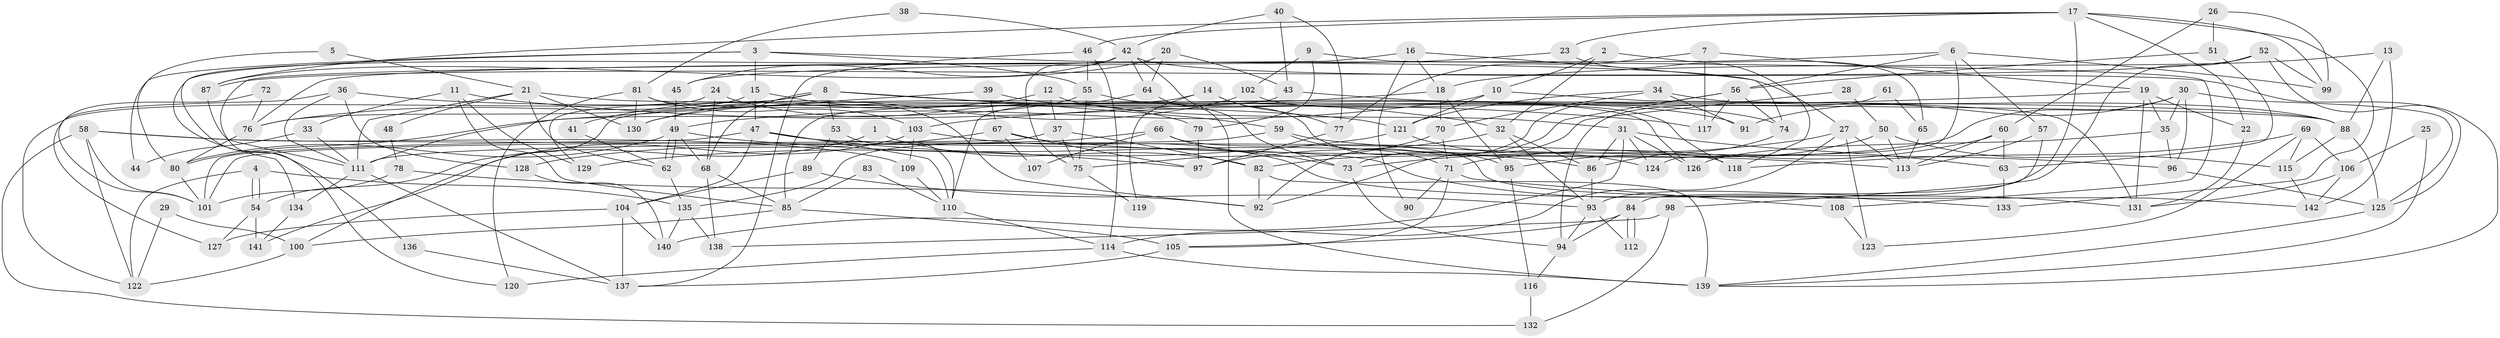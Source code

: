 // coarse degree distribution, {8: 0.09090909090909091, 9: 0.045454545454545456, 22: 0.022727272727272728, 3: 0.13636363636363635, 7: 0.09090909090909091, 11: 0.09090909090909091, 6: 0.1590909090909091, 10: 0.09090909090909091, 12: 0.022727272727272728, 16: 0.022727272727272728, 4: 0.045454545454545456, 2: 0.045454545454545456, 5: 0.11363636363636363, 1: 0.022727272727272728}
// Generated by graph-tools (version 1.1) at 2025/18/03/04/25 18:18:39]
// undirected, 142 vertices, 284 edges
graph export_dot {
graph [start="1"]
  node [color=gray90,style=filled];
  1;
  2;
  3;
  4;
  5;
  6;
  7;
  8;
  9;
  10;
  11;
  12;
  13;
  14;
  15;
  16;
  17;
  18;
  19;
  20;
  21;
  22;
  23;
  24;
  25;
  26;
  27;
  28;
  29;
  30;
  31;
  32;
  33;
  34;
  35;
  36;
  37;
  38;
  39;
  40;
  41;
  42;
  43;
  44;
  45;
  46;
  47;
  48;
  49;
  50;
  51;
  52;
  53;
  54;
  55;
  56;
  57;
  58;
  59;
  60;
  61;
  62;
  63;
  64;
  65;
  66;
  67;
  68;
  69;
  70;
  71;
  72;
  73;
  74;
  75;
  76;
  77;
  78;
  79;
  80;
  81;
  82;
  83;
  84;
  85;
  86;
  87;
  88;
  89;
  90;
  91;
  92;
  93;
  94;
  95;
  96;
  97;
  98;
  99;
  100;
  101;
  102;
  103;
  104;
  105;
  106;
  107;
  108;
  109;
  110;
  111;
  112;
  113;
  114;
  115;
  116;
  117;
  118;
  119;
  120;
  121;
  122;
  123;
  124;
  125;
  126;
  127;
  128;
  129;
  130;
  131;
  132;
  133;
  134;
  135;
  136;
  137;
  138;
  139;
  140;
  141;
  142;
  1 -- 54;
  1 -- 82;
  2 -- 32;
  2 -- 10;
  2 -- 65;
  3 -- 15;
  3 -- 27;
  3 -- 44;
  3 -- 55;
  3 -- 136;
  4 -- 54;
  4 -- 54;
  4 -- 135;
  4 -- 122;
  5 -- 80;
  5 -- 21;
  6 -- 56;
  6 -- 76;
  6 -- 57;
  6 -- 99;
  6 -- 124;
  7 -- 117;
  7 -- 19;
  7 -- 77;
  8 -- 32;
  8 -- 53;
  8 -- 59;
  8 -- 68;
  8 -- 76;
  8 -- 129;
  9 -- 102;
  9 -- 79;
  9 -- 108;
  10 -- 49;
  10 -- 121;
  10 -- 131;
  11 -- 129;
  11 -- 85;
  11 -- 33;
  11 -- 117;
  12 -- 37;
  12 -- 31;
  12 -- 41;
  13 -- 142;
  13 -- 18;
  13 -- 88;
  14 -- 95;
  14 -- 100;
  14 -- 77;
  14 -- 119;
  15 -- 47;
  15 -- 76;
  15 -- 92;
  16 -- 74;
  16 -- 120;
  16 -- 18;
  16 -- 90;
  17 -- 99;
  17 -- 46;
  17 -- 22;
  17 -- 23;
  17 -- 87;
  17 -- 93;
  17 -- 133;
  18 -- 70;
  18 -- 95;
  18 -- 130;
  19 -- 22;
  19 -- 103;
  19 -- 35;
  19 -- 131;
  20 -- 43;
  20 -- 87;
  20 -- 64;
  21 -- 62;
  21 -- 111;
  21 -- 48;
  21 -- 88;
  21 -- 130;
  22 -- 131;
  23 -- 45;
  23 -- 118;
  24 -- 122;
  24 -- 68;
  24 -- 79;
  25 -- 106;
  25 -- 139;
  26 -- 60;
  26 -- 51;
  26 -- 99;
  27 -- 113;
  27 -- 73;
  27 -- 114;
  27 -- 123;
  28 -- 92;
  28 -- 50;
  29 -- 100;
  29 -- 122;
  30 -- 96;
  30 -- 125;
  30 -- 35;
  30 -- 82;
  30 -- 91;
  31 -- 126;
  31 -- 86;
  31 -- 63;
  31 -- 124;
  31 -- 140;
  32 -- 93;
  32 -- 97;
  32 -- 86;
  33 -- 111;
  33 -- 44;
  34 -- 88;
  34 -- 121;
  34 -- 70;
  34 -- 91;
  35 -- 96;
  35 -- 126;
  36 -- 111;
  36 -- 128;
  36 -- 121;
  36 -- 127;
  37 -- 75;
  37 -- 82;
  37 -- 101;
  38 -- 42;
  38 -- 81;
  39 -- 111;
  39 -- 91;
  39 -- 67;
  40 -- 43;
  40 -- 77;
  40 -- 42;
  41 -- 62;
  42 -- 125;
  42 -- 45;
  42 -- 64;
  42 -- 73;
  42 -- 75;
  42 -- 134;
  43 -- 85;
  43 -- 88;
  45 -- 49;
  46 -- 114;
  46 -- 55;
  46 -- 137;
  47 -- 110;
  47 -- 101;
  47 -- 97;
  47 -- 104;
  47 -- 118;
  48 -- 78;
  49 -- 62;
  49 -- 62;
  49 -- 68;
  49 -- 80;
  49 -- 86;
  50 -- 115;
  50 -- 113;
  50 -- 95;
  51 -- 56;
  51 -- 63;
  52 -- 99;
  52 -- 139;
  52 -- 87;
  52 -- 98;
  53 -- 89;
  53 -- 110;
  54 -- 127;
  54 -- 141;
  55 -- 75;
  55 -- 74;
  55 -- 80;
  56 -- 74;
  56 -- 92;
  56 -- 73;
  56 -- 117;
  57 -- 84;
  57 -- 113;
  58 -- 101;
  58 -- 109;
  58 -- 122;
  58 -- 132;
  58 -- 133;
  59 -- 71;
  59 -- 96;
  59 -- 111;
  60 -- 113;
  60 -- 63;
  60 -- 71;
  61 -- 94;
  61 -- 65;
  62 -- 135;
  63 -- 133;
  64 -- 110;
  64 -- 139;
  65 -- 113;
  66 -- 73;
  66 -- 142;
  66 -- 107;
  66 -- 135;
  67 -- 97;
  67 -- 107;
  67 -- 113;
  67 -- 128;
  68 -- 138;
  68 -- 85;
  69 -- 118;
  69 -- 123;
  69 -- 106;
  69 -- 115;
  70 -- 71;
  70 -- 75;
  71 -- 105;
  71 -- 90;
  71 -- 108;
  72 -- 76;
  72 -- 101;
  73 -- 94;
  74 -- 86;
  75 -- 119;
  76 -- 80;
  77 -- 97;
  78 -- 101;
  78 -- 92;
  79 -- 97;
  80 -- 101;
  81 -- 130;
  81 -- 103;
  81 -- 120;
  81 -- 126;
  82 -- 139;
  82 -- 92;
  83 -- 85;
  83 -- 110;
  84 -- 112;
  84 -- 112;
  84 -- 94;
  84 -- 105;
  85 -- 105;
  85 -- 100;
  86 -- 93;
  87 -- 111;
  88 -- 115;
  88 -- 125;
  89 -- 93;
  89 -- 104;
  93 -- 94;
  93 -- 112;
  94 -- 116;
  95 -- 116;
  96 -- 125;
  98 -- 132;
  98 -- 138;
  100 -- 122;
  102 -- 118;
  102 -- 130;
  103 -- 141;
  103 -- 131;
  103 -- 109;
  104 -- 137;
  104 -- 127;
  104 -- 140;
  105 -- 137;
  106 -- 131;
  106 -- 142;
  108 -- 123;
  109 -- 110;
  110 -- 114;
  111 -- 134;
  111 -- 137;
  114 -- 139;
  114 -- 120;
  115 -- 142;
  116 -- 132;
  121 -- 124;
  121 -- 129;
  125 -- 139;
  128 -- 140;
  134 -- 141;
  135 -- 140;
  135 -- 138;
  136 -- 137;
}
